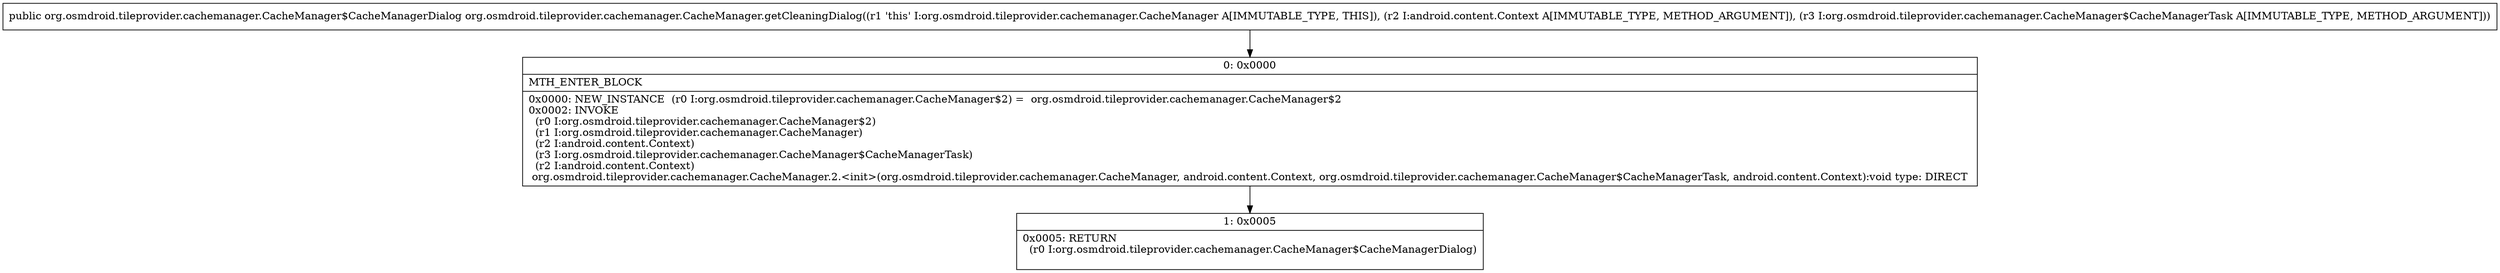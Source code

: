 digraph "CFG fororg.osmdroid.tileprovider.cachemanager.CacheManager.getCleaningDialog(Landroid\/content\/Context;Lorg\/osmdroid\/tileprovider\/cachemanager\/CacheManager$CacheManagerTask;)Lorg\/osmdroid\/tileprovider\/cachemanager\/CacheManager$CacheManagerDialog;" {
Node_0 [shape=record,label="{0\:\ 0x0000|MTH_ENTER_BLOCK\l|0x0000: NEW_INSTANCE  (r0 I:org.osmdroid.tileprovider.cachemanager.CacheManager$2) =  org.osmdroid.tileprovider.cachemanager.CacheManager$2 \l0x0002: INVOKE  \l  (r0 I:org.osmdroid.tileprovider.cachemanager.CacheManager$2)\l  (r1 I:org.osmdroid.tileprovider.cachemanager.CacheManager)\l  (r2 I:android.content.Context)\l  (r3 I:org.osmdroid.tileprovider.cachemanager.CacheManager$CacheManagerTask)\l  (r2 I:android.content.Context)\l org.osmdroid.tileprovider.cachemanager.CacheManager.2.\<init\>(org.osmdroid.tileprovider.cachemanager.CacheManager, android.content.Context, org.osmdroid.tileprovider.cachemanager.CacheManager$CacheManagerTask, android.content.Context):void type: DIRECT \l}"];
Node_1 [shape=record,label="{1\:\ 0x0005|0x0005: RETURN  \l  (r0 I:org.osmdroid.tileprovider.cachemanager.CacheManager$CacheManagerDialog)\l \l}"];
MethodNode[shape=record,label="{public org.osmdroid.tileprovider.cachemanager.CacheManager$CacheManagerDialog org.osmdroid.tileprovider.cachemanager.CacheManager.getCleaningDialog((r1 'this' I:org.osmdroid.tileprovider.cachemanager.CacheManager A[IMMUTABLE_TYPE, THIS]), (r2 I:android.content.Context A[IMMUTABLE_TYPE, METHOD_ARGUMENT]), (r3 I:org.osmdroid.tileprovider.cachemanager.CacheManager$CacheManagerTask A[IMMUTABLE_TYPE, METHOD_ARGUMENT])) }"];
MethodNode -> Node_0;
Node_0 -> Node_1;
}


